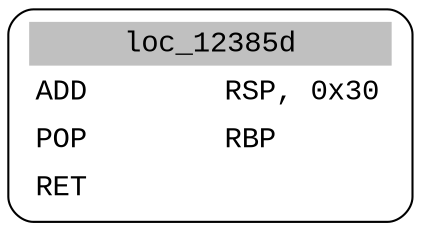 digraph asm_graph {
1941 [
shape="Mrecord" fontname="Courier New"label =<<table border="0" cellborder="0" cellpadding="3"><tr><td align="center" colspan="2" bgcolor="grey">loc_12385d</td></tr><tr><td align="left">ADD        RSP, 0x30</td></tr><tr><td align="left">POP        RBP</td></tr><tr><td align="left">RET        </td></tr></table>> ];
}